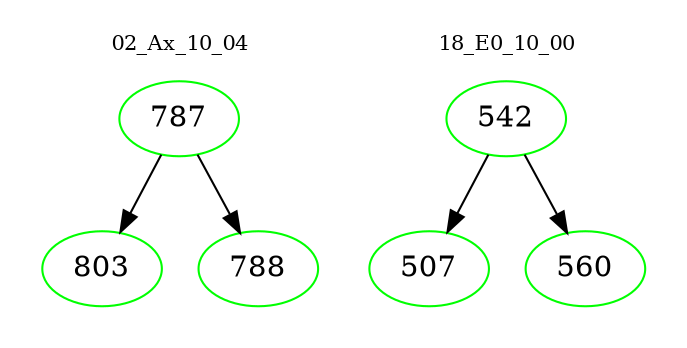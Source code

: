 digraph{
subgraph cluster_0 {
color = white
label = "02_Ax_10_04";
fontsize=10;
T0_787 [label="787", color="green"]
T0_787 -> T0_803 [color="black"]
T0_803 [label="803", color="green"]
T0_787 -> T0_788 [color="black"]
T0_788 [label="788", color="green"]
}
subgraph cluster_1 {
color = white
label = "18_E0_10_00";
fontsize=10;
T1_542 [label="542", color="green"]
T1_542 -> T1_507 [color="black"]
T1_507 [label="507", color="green"]
T1_542 -> T1_560 [color="black"]
T1_560 [label="560", color="green"]
}
}
